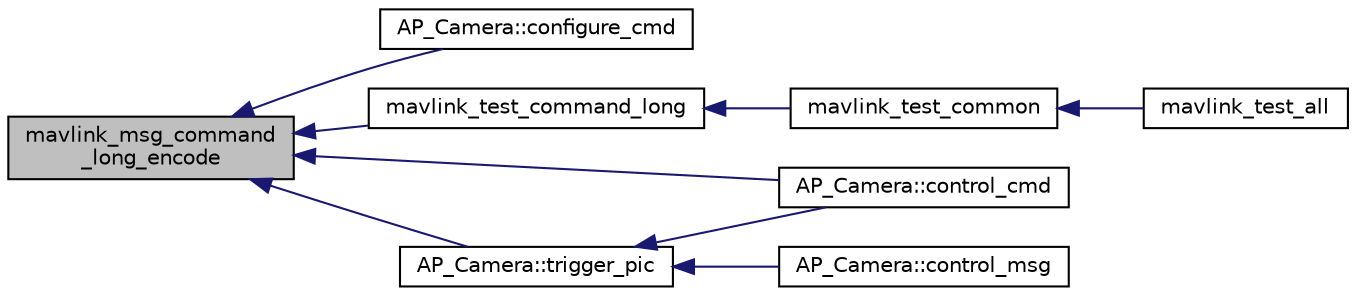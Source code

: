 digraph "mavlink_msg_command_long_encode"
{
 // INTERACTIVE_SVG=YES
  edge [fontname="Helvetica",fontsize="10",labelfontname="Helvetica",labelfontsize="10"];
  node [fontname="Helvetica",fontsize="10",shape=record];
  rankdir="LR";
  Node1 [label="mavlink_msg_command\l_long_encode",height=0.2,width=0.4,color="black", fillcolor="grey75", style="filled" fontcolor="black"];
  Node1 -> Node2 [dir="back",color="midnightblue",fontsize="10",style="solid",fontname="Helvetica"];
  Node2 [label="AP_Camera::configure_cmd",height=0.2,width=0.4,color="black", fillcolor="white", style="filled",URL="$classAP__Camera.html#a57bca3faf48ab4baa3052f4480b69747"];
  Node1 -> Node3 [dir="back",color="midnightblue",fontsize="10",style="solid",fontname="Helvetica"];
  Node3 [label="AP_Camera::control_cmd",height=0.2,width=0.4,color="black", fillcolor="white", style="filled",URL="$classAP__Camera.html#a8c38ae3e667768f0564aed16722453f3"];
  Node1 -> Node4 [dir="back",color="midnightblue",fontsize="10",style="solid",fontname="Helvetica"];
  Node4 [label="mavlink_test_command_long",height=0.2,width=0.4,color="black", fillcolor="white", style="filled",URL="$v1_80_2common_2testsuite_8h.html#a73c6c6692680b0b05f6782f6411a00e4"];
  Node4 -> Node5 [dir="back",color="midnightblue",fontsize="10",style="solid",fontname="Helvetica"];
  Node5 [label="mavlink_test_common",height=0.2,width=0.4,color="black", fillcolor="white", style="filled",URL="$v1_80_2common_2testsuite_8h.html#af349432601ac003d2c80a69c100c70a4"];
  Node5 -> Node6 [dir="back",color="midnightblue",fontsize="10",style="solid",fontname="Helvetica"];
  Node6 [label="mavlink_test_all",height=0.2,width=0.4,color="black", fillcolor="white", style="filled",URL="$v1_80_2common_2testsuite_8h.html#a4cc77b6c343679298da5d3c2b4e48759"];
  Node1 -> Node7 [dir="back",color="midnightblue",fontsize="10",style="solid",fontname="Helvetica"];
  Node7 [label="AP_Camera::trigger_pic",height=0.2,width=0.4,color="black", fillcolor="white", style="filled",URL="$classAP__Camera.html#a74372e2b8e5d3cd3b464f2ef417cb0f6"];
  Node7 -> Node8 [dir="back",color="midnightblue",fontsize="10",style="solid",fontname="Helvetica"];
  Node8 [label="AP_Camera::control_msg",height=0.2,width=0.4,color="black", fillcolor="white", style="filled",URL="$classAP__Camera.html#a27664cf70d78d5af17d66a3d715048db",tooltip="decode MavLink that controls camera "];
  Node7 -> Node3 [dir="back",color="midnightblue",fontsize="10",style="solid",fontname="Helvetica"];
}
